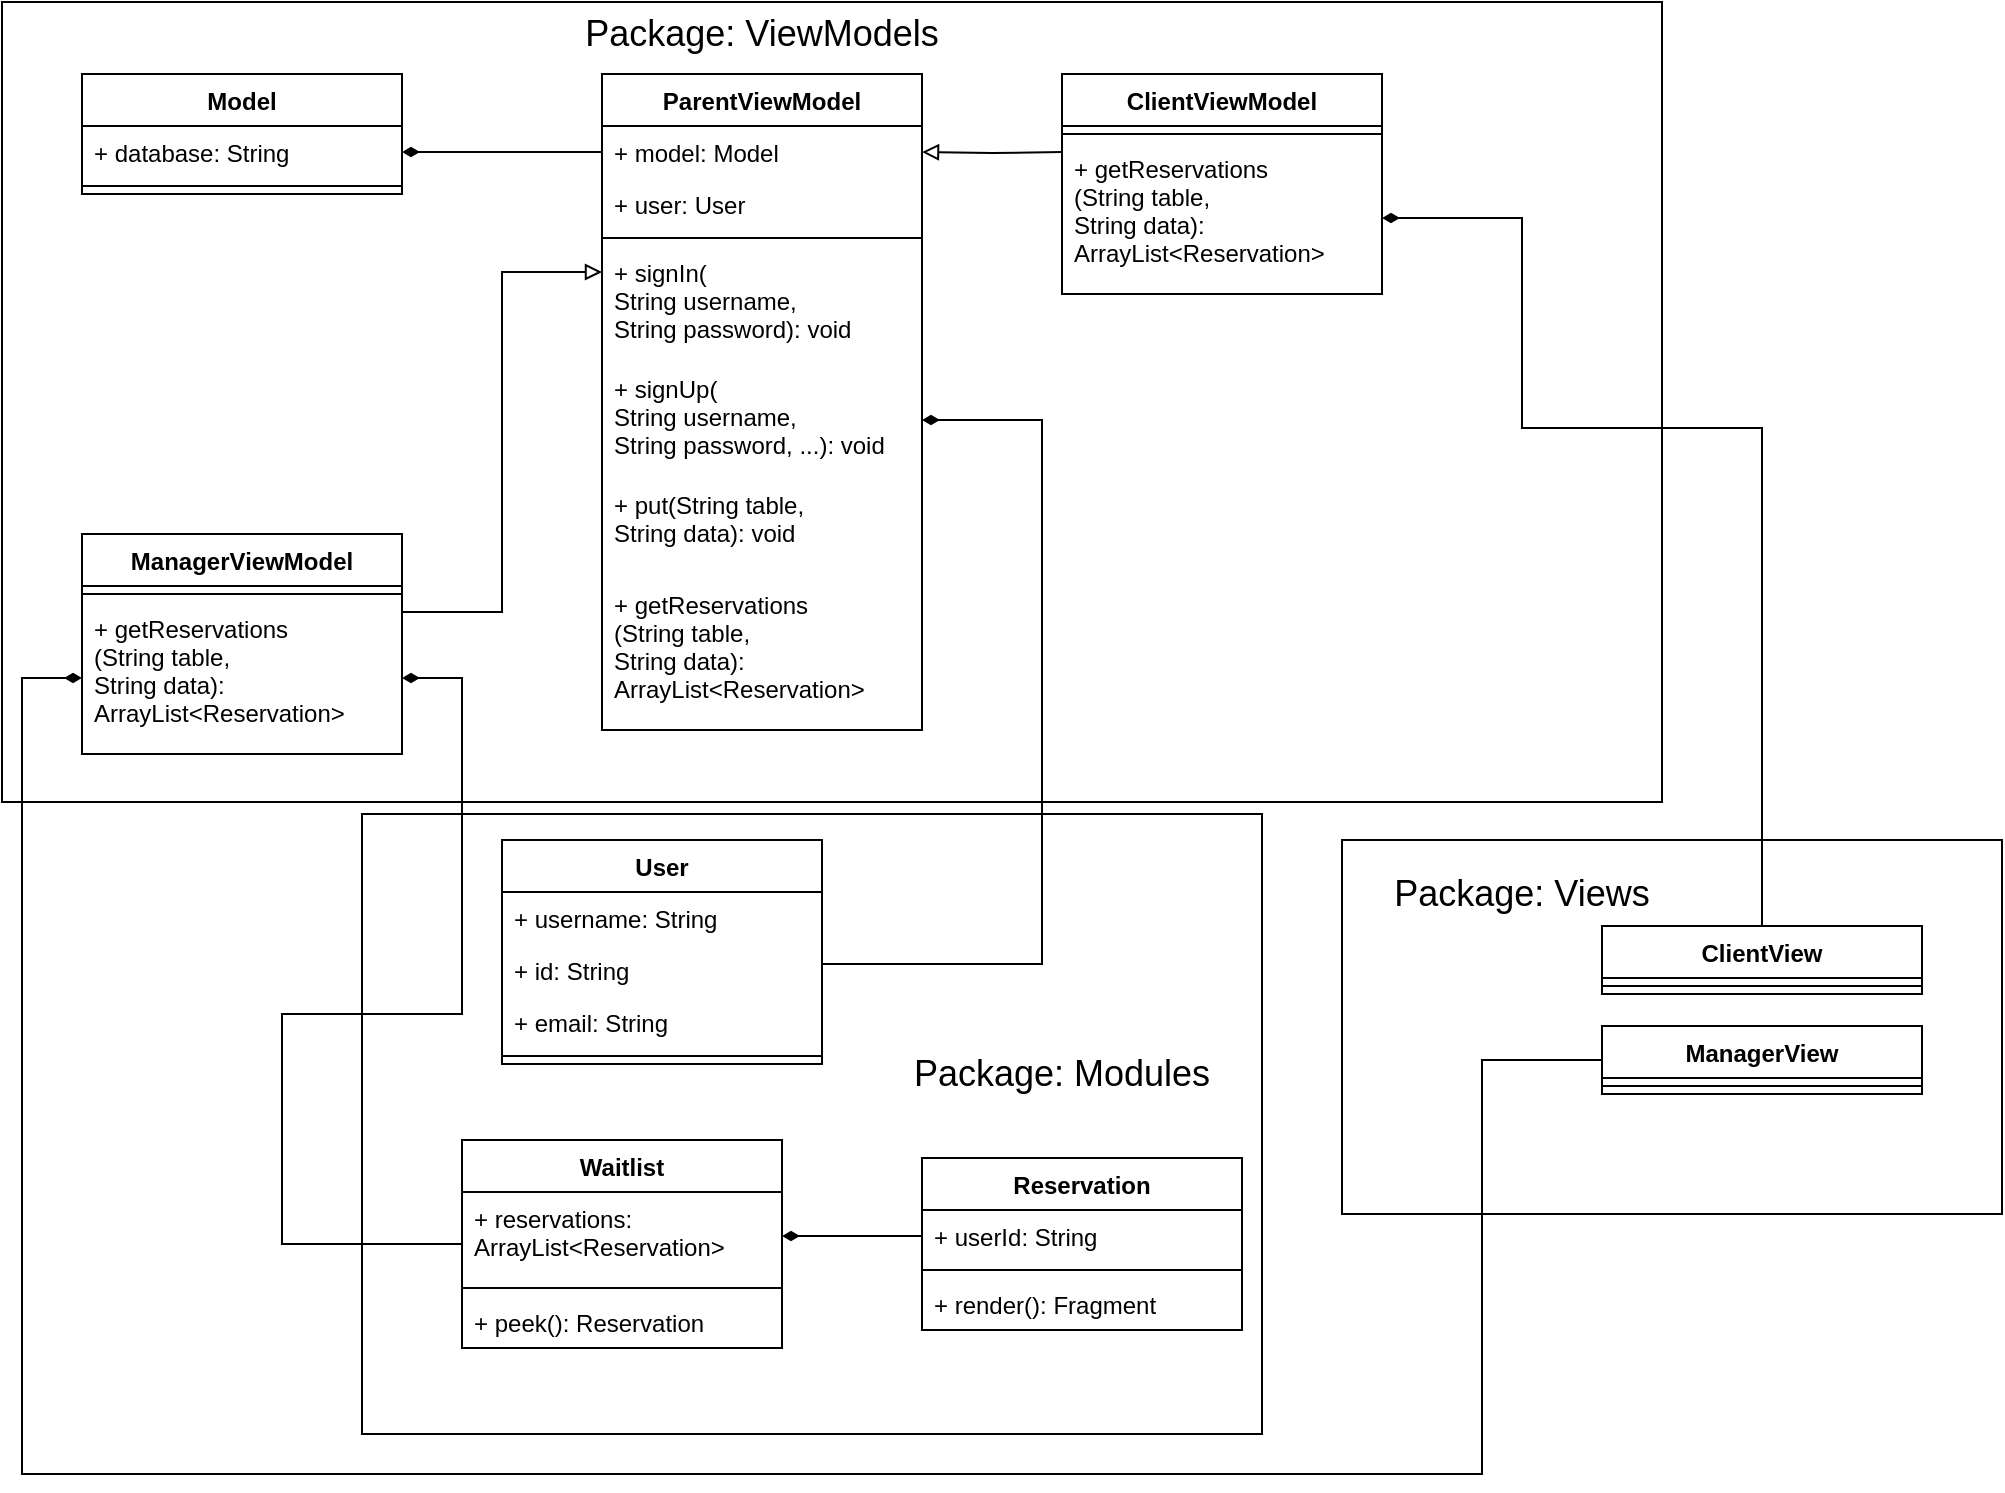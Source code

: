 <mxfile version="14.5.1" type="device"><diagram id="dhQS3Cer-cNmJXBnWuVj" name="Page-1"><mxGraphModel dx="1248" dy="706" grid="1" gridSize="10" guides="1" tooltips="1" connect="1" arrows="1" fold="1" page="1" pageScale="1" pageWidth="850" pageHeight="1100" math="0" shadow="0"><root><mxCell id="0"/><mxCell id="1" parent="0"/><mxCell id="sLMR31UPiSEaChZoAFVU-73" value="" style="rounded=0;whiteSpace=wrap;html=1;fontSize=18;" parent="1" vertex="1"><mxGeometry x="680" y="423" width="330" height="187" as="geometry"/></mxCell><mxCell id="sLMR31UPiSEaChZoAFVU-70" value="" style="rounded=0;whiteSpace=wrap;html=1;" parent="1" vertex="1"><mxGeometry x="190" y="410" width="450" height="310" as="geometry"/></mxCell><mxCell id="sLMR31UPiSEaChZoAFVU-69" value="" style="rounded=0;whiteSpace=wrap;html=1;" parent="1" vertex="1"><mxGeometry x="10" y="4" width="830" height="400" as="geometry"/></mxCell><mxCell id="sLMR31UPiSEaChZoAFVU-1" value="Model" style="swimlane;fontStyle=1;align=center;verticalAlign=top;childLayout=stackLayout;horizontal=1;startSize=26;horizontalStack=0;resizeParent=1;resizeParentMax=0;resizeLast=0;collapsible=1;marginBottom=0;" parent="1" vertex="1"><mxGeometry x="50" y="40" width="160" height="60" as="geometry"/></mxCell><mxCell id="sLMR31UPiSEaChZoAFVU-2" value="+ database: String" style="text;strokeColor=none;fillColor=none;align=left;verticalAlign=top;spacingLeft=4;spacingRight=4;overflow=hidden;rotatable=0;points=[[0,0.5],[1,0.5]];portConstraint=eastwest;" parent="sLMR31UPiSEaChZoAFVU-1" vertex="1"><mxGeometry y="26" width="160" height="26" as="geometry"/></mxCell><mxCell id="sLMR31UPiSEaChZoAFVU-3" value="" style="line;strokeWidth=1;fillColor=none;align=left;verticalAlign=middle;spacingTop=-1;spacingLeft=3;spacingRight=3;rotatable=0;labelPosition=right;points=[];portConstraint=eastwest;" parent="sLMR31UPiSEaChZoAFVU-1" vertex="1"><mxGeometry y="52" width="160" height="8" as="geometry"/></mxCell><mxCell id="sLMR31UPiSEaChZoAFVU-5" value="ParentViewModel" style="swimlane;fontStyle=1;align=center;verticalAlign=top;childLayout=stackLayout;horizontal=1;startSize=26;horizontalStack=0;resizeParent=1;resizeParentMax=0;resizeLast=0;collapsible=1;marginBottom=0;" parent="1" vertex="1"><mxGeometry x="310" y="40" width="160" height="328" as="geometry"/></mxCell><mxCell id="sLMR31UPiSEaChZoAFVU-6" value="+ model: Model" style="text;strokeColor=none;fillColor=none;align=left;verticalAlign=top;spacingLeft=4;spacingRight=4;overflow=hidden;rotatable=0;points=[[0,0.5],[1,0.5]];portConstraint=eastwest;" parent="sLMR31UPiSEaChZoAFVU-5" vertex="1"><mxGeometry y="26" width="160" height="26" as="geometry"/></mxCell><mxCell id="sLMR31UPiSEaChZoAFVU-41" value="+ user: User" style="text;strokeColor=none;fillColor=none;align=left;verticalAlign=top;spacingLeft=4;spacingRight=4;overflow=hidden;rotatable=0;points=[[0,0.5],[1,0.5]];portConstraint=eastwest;" parent="sLMR31UPiSEaChZoAFVU-5" vertex="1"><mxGeometry y="52" width="160" height="26" as="geometry"/></mxCell><mxCell id="sLMR31UPiSEaChZoAFVU-7" value="" style="line;strokeWidth=1;fillColor=none;align=left;verticalAlign=middle;spacingTop=-1;spacingLeft=3;spacingRight=3;rotatable=0;labelPosition=right;points=[];portConstraint=eastwest;" parent="sLMR31UPiSEaChZoAFVU-5" vertex="1"><mxGeometry y="78" width="160" height="8" as="geometry"/></mxCell><mxCell id="sLMR31UPiSEaChZoAFVU-62" value="+ signIn(&#10;String username, &#10;String password): void" style="text;strokeColor=none;fillColor=none;align=left;verticalAlign=top;spacingLeft=4;spacingRight=4;overflow=hidden;rotatable=0;points=[[0,0.5],[1,0.5]];portConstraint=eastwest;" parent="sLMR31UPiSEaChZoAFVU-5" vertex="1"><mxGeometry y="86" width="160" height="58" as="geometry"/></mxCell><mxCell id="sLMR31UPiSEaChZoAFVU-43" value="+ signUp(&#10;String username, &#10;String password, ...): void" style="text;strokeColor=none;fillColor=none;align=left;verticalAlign=top;spacingLeft=4;spacingRight=4;overflow=hidden;rotatable=0;points=[[0,0.5],[1,0.5]];portConstraint=eastwest;" parent="sLMR31UPiSEaChZoAFVU-5" vertex="1"><mxGeometry y="144" width="160" height="58" as="geometry"/></mxCell><mxCell id="sLMR31UPiSEaChZoAFVU-44" value="+ put(String table, &#10;String data): void" style="text;strokeColor=none;fillColor=none;align=left;verticalAlign=top;spacingLeft=4;spacingRight=4;overflow=hidden;rotatable=0;points=[[0,0.5],[1,0.5]];portConstraint=eastwest;" parent="sLMR31UPiSEaChZoAFVU-5" vertex="1"><mxGeometry y="202" width="160" height="50" as="geometry"/></mxCell><mxCell id="sLMR31UPiSEaChZoAFVU-53" value="+ getReservations&#10;(String table, &#10;String data): &#10;ArrayList&lt;Reservation&gt;" style="text;strokeColor=none;fillColor=none;align=left;verticalAlign=top;spacingLeft=4;spacingRight=4;overflow=hidden;rotatable=0;points=[[0,0.5],[1,0.5]];portConstraint=eastwest;" parent="sLMR31UPiSEaChZoAFVU-5" vertex="1"><mxGeometry y="252" width="160" height="76" as="geometry"/></mxCell><mxCell id="sLMR31UPiSEaChZoAFVU-9" value="ManagerViewModel" style="swimlane;fontStyle=1;align=center;verticalAlign=top;childLayout=stackLayout;horizontal=1;startSize=26;horizontalStack=0;resizeParent=1;resizeParentMax=0;resizeLast=0;collapsible=1;marginBottom=0;" parent="1" vertex="1"><mxGeometry x="50" y="270" width="160" height="110" as="geometry"/></mxCell><mxCell id="sLMR31UPiSEaChZoAFVU-11" value="" style="line;strokeWidth=1;fillColor=none;align=left;verticalAlign=middle;spacingTop=-1;spacingLeft=3;spacingRight=3;rotatable=0;labelPosition=right;points=[];portConstraint=eastwest;" parent="sLMR31UPiSEaChZoAFVU-9" vertex="1"><mxGeometry y="26" width="160" height="8" as="geometry"/></mxCell><mxCell id="sLMR31UPiSEaChZoAFVU-55" value="+ getReservations&#10;(String table, &#10;String data): &#10;ArrayList&lt;Reservation&gt;" style="text;strokeColor=none;fillColor=none;align=left;verticalAlign=top;spacingLeft=4;spacingRight=4;overflow=hidden;rotatable=0;points=[[0,0.5],[1,0.5]];portConstraint=eastwest;" parent="sLMR31UPiSEaChZoAFVU-9" vertex="1"><mxGeometry y="34" width="160" height="76" as="geometry"/></mxCell><mxCell id="sLMR31UPiSEaChZoAFVU-13" value="User" style="swimlane;fontStyle=1;align=center;verticalAlign=top;childLayout=stackLayout;horizontal=1;startSize=26;horizontalStack=0;resizeParent=1;resizeParentMax=0;resizeLast=0;collapsible=1;marginBottom=0;" parent="1" vertex="1"><mxGeometry x="260" y="423" width="160" height="112" as="geometry"/></mxCell><mxCell id="sLMR31UPiSEaChZoAFVU-14" value="+ username: String" style="text;strokeColor=none;fillColor=none;align=left;verticalAlign=top;spacingLeft=4;spacingRight=4;overflow=hidden;rotatable=0;points=[[0,0.5],[1,0.5]];portConstraint=eastwest;" parent="sLMR31UPiSEaChZoAFVU-13" vertex="1"><mxGeometry y="26" width="160" height="26" as="geometry"/></mxCell><mxCell id="sLMR31UPiSEaChZoAFVU-59" value="+ id: String" style="text;strokeColor=none;fillColor=none;align=left;verticalAlign=top;spacingLeft=4;spacingRight=4;overflow=hidden;rotatable=0;points=[[0,0.5],[1,0.5]];portConstraint=eastwest;" parent="sLMR31UPiSEaChZoAFVU-13" vertex="1"><mxGeometry y="52" width="160" height="26" as="geometry"/></mxCell><mxCell id="sLMR31UPiSEaChZoAFVU-64" value="+ email: String" style="text;strokeColor=none;fillColor=none;align=left;verticalAlign=top;spacingLeft=4;spacingRight=4;overflow=hidden;rotatable=0;points=[[0,0.5],[1,0.5]];portConstraint=eastwest;" parent="sLMR31UPiSEaChZoAFVU-13" vertex="1"><mxGeometry y="78" width="160" height="26" as="geometry"/></mxCell><mxCell id="sLMR31UPiSEaChZoAFVU-15" value="" style="line;strokeWidth=1;fillColor=none;align=left;verticalAlign=middle;spacingTop=-1;spacingLeft=3;spacingRight=3;rotatable=0;labelPosition=right;points=[];portConstraint=eastwest;" parent="sLMR31UPiSEaChZoAFVU-13" vertex="1"><mxGeometry y="104" width="160" height="8" as="geometry"/></mxCell><mxCell id="sLMR31UPiSEaChZoAFVU-65" style="edgeStyle=orthogonalEdgeStyle;rounded=0;orthogonalLoop=1;jettySize=auto;html=1;endArrow=diamondThin;endFill=1;entryX=1;entryY=0.5;entryDx=0;entryDy=0;" parent="1" source="sLMR31UPiSEaChZoAFVU-17" target="sLMR31UPiSEaChZoAFVU-55" edge="1"><mxGeometry relative="1" as="geometry"><mxPoint x="230" y="340" as="targetPoint"/><Array as="points"><mxPoint x="150" y="510"/><mxPoint x="240" y="510"/><mxPoint x="240" y="342"/></Array></mxGeometry></mxCell><mxCell id="sLMR31UPiSEaChZoAFVU-17" value="Waitlist" style="swimlane;fontStyle=1;align=center;verticalAlign=top;childLayout=stackLayout;horizontal=1;startSize=26;horizontalStack=0;resizeParent=1;resizeParentMax=0;resizeLast=0;collapsible=1;marginBottom=0;" parent="1" vertex="1"><mxGeometry x="240" y="573" width="160" height="104" as="geometry"/></mxCell><mxCell id="sLMR31UPiSEaChZoAFVU-18" value="+ reservations: &#10;ArrayList&lt;Reservation&gt;" style="text;strokeColor=none;fillColor=none;align=left;verticalAlign=top;spacingLeft=4;spacingRight=4;overflow=hidden;rotatable=0;points=[[0,0.5],[1,0.5]];portConstraint=eastwest;" parent="sLMR31UPiSEaChZoAFVU-17" vertex="1"><mxGeometry y="26" width="160" height="44" as="geometry"/></mxCell><mxCell id="sLMR31UPiSEaChZoAFVU-19" value="" style="line;strokeWidth=1;fillColor=none;align=left;verticalAlign=middle;spacingTop=-1;spacingLeft=3;spacingRight=3;rotatable=0;labelPosition=right;points=[];portConstraint=eastwest;" parent="sLMR31UPiSEaChZoAFVU-17" vertex="1"><mxGeometry y="70" width="160" height="8" as="geometry"/></mxCell><mxCell id="sLMR31UPiSEaChZoAFVU-20" value="+ peek(): Reservation" style="text;strokeColor=none;fillColor=none;align=left;verticalAlign=top;spacingLeft=4;spacingRight=4;overflow=hidden;rotatable=0;points=[[0,0.5],[1,0.5]];portConstraint=eastwest;" parent="sLMR31UPiSEaChZoAFVU-17" vertex="1"><mxGeometry y="78" width="160" height="26" as="geometry"/></mxCell><mxCell id="sLMR31UPiSEaChZoAFVU-66" style="edgeStyle=orthogonalEdgeStyle;rounded=0;orthogonalLoop=1;jettySize=auto;html=1;endArrow=diamondThin;endFill=1;entryX=0;entryY=0.5;entryDx=0;entryDy=0;" parent="1" source="sLMR31UPiSEaChZoAFVU-21" target="sLMR31UPiSEaChZoAFVU-55" edge="1"><mxGeometry relative="1" as="geometry"><mxPoint x="30" y="340" as="targetPoint"/><Array as="points"><mxPoint x="750" y="740"/><mxPoint x="20" y="740"/><mxPoint x="20" y="342"/></Array></mxGeometry></mxCell><mxCell id="sLMR31UPiSEaChZoAFVU-21" value="ManagerView" style="swimlane;fontStyle=1;align=center;verticalAlign=top;childLayout=stackLayout;horizontal=1;startSize=26;horizontalStack=0;resizeParent=1;resizeParentMax=0;resizeLast=0;collapsible=1;marginBottom=0;" parent="1" vertex="1"><mxGeometry x="810" y="516" width="160" height="34" as="geometry"/></mxCell><mxCell id="sLMR31UPiSEaChZoAFVU-23" value="" style="line;strokeWidth=1;fillColor=none;align=left;verticalAlign=middle;spacingTop=-1;spacingLeft=3;spacingRight=3;rotatable=0;labelPosition=right;points=[];portConstraint=eastwest;" parent="sLMR31UPiSEaChZoAFVU-21" vertex="1"><mxGeometry y="26" width="160" height="8" as="geometry"/></mxCell><mxCell id="sLMR31UPiSEaChZoAFVU-25" value="ClientViewModel" style="swimlane;fontStyle=1;align=center;verticalAlign=top;childLayout=stackLayout;horizontal=1;startSize=26;horizontalStack=0;resizeParent=1;resizeParentMax=0;resizeLast=0;collapsible=1;marginBottom=0;" parent="1" vertex="1"><mxGeometry x="540" y="40" width="160" height="110" as="geometry"/></mxCell><mxCell id="sLMR31UPiSEaChZoAFVU-27" value="" style="line;strokeWidth=1;fillColor=none;align=left;verticalAlign=middle;spacingTop=-1;spacingLeft=3;spacingRight=3;rotatable=0;labelPosition=right;points=[];portConstraint=eastwest;" parent="sLMR31UPiSEaChZoAFVU-25" vertex="1"><mxGeometry y="26" width="160" height="8" as="geometry"/></mxCell><mxCell id="sLMR31UPiSEaChZoAFVU-56" value="+ getReservations&#10;(String table, &#10;String data): &#10;ArrayList&lt;Reservation&gt;" style="text;strokeColor=none;fillColor=none;align=left;verticalAlign=top;spacingLeft=4;spacingRight=4;overflow=hidden;rotatable=0;points=[[0,0.5],[1,0.5]];portConstraint=eastwest;" parent="sLMR31UPiSEaChZoAFVU-25" vertex="1"><mxGeometry y="34" width="160" height="76" as="geometry"/></mxCell><mxCell id="sLMR31UPiSEaChZoAFVU-67" style="edgeStyle=orthogonalEdgeStyle;rounded=0;orthogonalLoop=1;jettySize=auto;html=1;endArrow=diamondThin;endFill=1;entryX=1;entryY=0.5;entryDx=0;entryDy=0;" parent="1" source="sLMR31UPiSEaChZoAFVU-29" target="sLMR31UPiSEaChZoAFVU-56" edge="1"><mxGeometry relative="1" as="geometry"><mxPoint x="760" y="110" as="targetPoint"/><Array as="points"><mxPoint x="770" y="217"/><mxPoint x="770" y="112"/></Array></mxGeometry></mxCell><mxCell id="sLMR31UPiSEaChZoAFVU-29" value="ClientView" style="swimlane;fontStyle=1;align=center;verticalAlign=top;childLayout=stackLayout;horizontal=1;startSize=26;horizontalStack=0;resizeParent=1;resizeParentMax=0;resizeLast=0;collapsible=1;marginBottom=0;" parent="1" vertex="1"><mxGeometry x="810" y="466" width="160" height="34" as="geometry"/></mxCell><mxCell id="sLMR31UPiSEaChZoAFVU-31" value="" style="line;strokeWidth=1;fillColor=none;align=left;verticalAlign=middle;spacingTop=-1;spacingLeft=3;spacingRight=3;rotatable=0;labelPosition=right;points=[];portConstraint=eastwest;" parent="sLMR31UPiSEaChZoAFVU-29" vertex="1"><mxGeometry y="26" width="160" height="8" as="geometry"/></mxCell><mxCell id="sLMR31UPiSEaChZoAFVU-33" style="edgeStyle=orthogonalEdgeStyle;rounded=0;orthogonalLoop=1;jettySize=auto;html=1;exitX=0;exitY=0.5;exitDx=0;exitDy=0;entryX=1;entryY=0.5;entryDx=0;entryDy=0;endArrow=diamondThin;endFill=1;" parent="1" source="sLMR31UPiSEaChZoAFVU-6" target="sLMR31UPiSEaChZoAFVU-2" edge="1"><mxGeometry relative="1" as="geometry"/></mxCell><mxCell id="sLMR31UPiSEaChZoAFVU-35" style="edgeStyle=orthogonalEdgeStyle;rounded=0;orthogonalLoop=1;jettySize=auto;html=1;entryX=0;entryY=0.5;entryDx=0;entryDy=0;endArrow=block;endFill=0;" parent="1" edge="1"><mxGeometry relative="1" as="geometry"><mxPoint x="210" y="309" as="sourcePoint"/><mxPoint x="310" y="139" as="targetPoint"/><Array as="points"><mxPoint x="260" y="309"/><mxPoint x="260" y="139"/></Array></mxGeometry></mxCell><mxCell id="sLMR31UPiSEaChZoAFVU-37" style="edgeStyle=orthogonalEdgeStyle;rounded=0;orthogonalLoop=1;jettySize=auto;html=1;entryX=1;entryY=0.5;entryDx=0;entryDy=0;endArrow=block;endFill=0;" parent="1" target="sLMR31UPiSEaChZoAFVU-6" edge="1"><mxGeometry relative="1" as="geometry"><mxPoint x="540" y="79" as="sourcePoint"/></mxGeometry></mxCell><mxCell id="sLMR31UPiSEaChZoAFVU-48" value="Reservation" style="swimlane;fontStyle=1;align=center;verticalAlign=top;childLayout=stackLayout;horizontal=1;startSize=26;horizontalStack=0;resizeParent=1;resizeParentMax=0;resizeLast=0;collapsible=1;marginBottom=0;" parent="1" vertex="1"><mxGeometry x="470" y="582" width="160" height="86" as="geometry"/></mxCell><mxCell id="sLMR31UPiSEaChZoAFVU-49" value="+ userId: String" style="text;strokeColor=none;fillColor=none;align=left;verticalAlign=top;spacingLeft=4;spacingRight=4;overflow=hidden;rotatable=0;points=[[0,0.5],[1,0.5]];portConstraint=eastwest;" parent="sLMR31UPiSEaChZoAFVU-48" vertex="1"><mxGeometry y="26" width="160" height="26" as="geometry"/></mxCell><mxCell id="sLMR31UPiSEaChZoAFVU-50" value="" style="line;strokeWidth=1;fillColor=none;align=left;verticalAlign=middle;spacingTop=-1;spacingLeft=3;spacingRight=3;rotatable=0;labelPosition=right;points=[];portConstraint=eastwest;" parent="sLMR31UPiSEaChZoAFVU-48" vertex="1"><mxGeometry y="52" width="160" height="8" as="geometry"/></mxCell><mxCell id="sLMR31UPiSEaChZoAFVU-68" value="+ render(): Fragment" style="text;strokeColor=none;fillColor=none;align=left;verticalAlign=top;spacingLeft=4;spacingRight=4;overflow=hidden;rotatable=0;points=[[0,0.5],[1,0.5]];portConstraint=eastwest;" parent="sLMR31UPiSEaChZoAFVU-48" vertex="1"><mxGeometry y="60" width="160" height="26" as="geometry"/></mxCell><mxCell id="sLMR31UPiSEaChZoAFVU-52" style="edgeStyle=orthogonalEdgeStyle;rounded=0;orthogonalLoop=1;jettySize=auto;html=1;entryX=1;entryY=0.5;entryDx=0;entryDy=0;endArrow=diamondThin;endFill=1;" parent="1" source="sLMR31UPiSEaChZoAFVU-49" target="sLMR31UPiSEaChZoAFVU-18" edge="1"><mxGeometry relative="1" as="geometry"/></mxCell><mxCell id="sLMR31UPiSEaChZoAFVU-63" style="edgeStyle=orthogonalEdgeStyle;rounded=0;orthogonalLoop=1;jettySize=auto;html=1;endArrow=diamondThin;endFill=1;entryX=1;entryY=0.5;entryDx=0;entryDy=0;" parent="1" source="sLMR31UPiSEaChZoAFVU-59" target="sLMR31UPiSEaChZoAFVU-43" edge="1"><mxGeometry relative="1" as="geometry"><mxPoint x="510" y="210" as="targetPoint"/><Array as="points"><mxPoint x="530" y="485"/><mxPoint x="530" y="213"/></Array></mxGeometry></mxCell><mxCell id="sLMR31UPiSEaChZoAFVU-71" value="Package: ViewModels" style="text;html=1;strokeColor=none;fillColor=none;align=center;verticalAlign=middle;whiteSpace=wrap;rounded=0;fontSize=18;" parent="1" vertex="1"><mxGeometry x="300" y="10" width="180" height="20" as="geometry"/></mxCell><mxCell id="sLMR31UPiSEaChZoAFVU-72" value="Package: Modules" style="text;html=1;strokeColor=none;fillColor=none;align=center;verticalAlign=middle;whiteSpace=wrap;rounded=0;fontSize=18;fontStyle=0" parent="1" vertex="1"><mxGeometry x="450" y="530" width="180" height="20" as="geometry"/></mxCell><mxCell id="sLMR31UPiSEaChZoAFVU-74" value="Package: Views" style="text;html=1;strokeColor=none;fillColor=none;align=center;verticalAlign=middle;whiteSpace=wrap;rounded=0;fontSize=18;fontStyle=0" parent="1" vertex="1"><mxGeometry x="680" y="440" width="180" height="20" as="geometry"/></mxCell></root></mxGraphModel></diagram></mxfile>